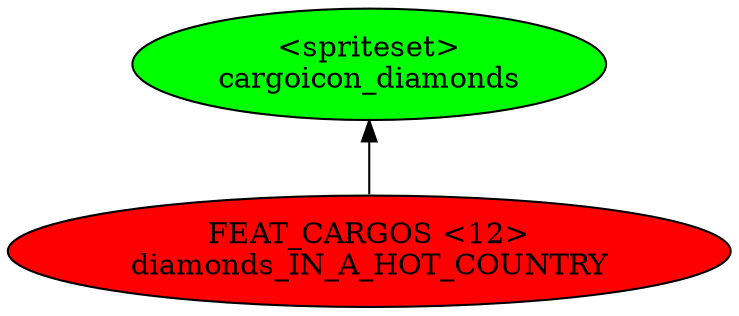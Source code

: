 digraph {
rankdir="BT"
cargoicon_diamonds [fillcolor=green style="filled" label="<spriteset>\ncargoicon_diamonds"]
diamonds_IN_A_HOT_COUNTRY [fillcolor=red style="filled" label="FEAT_CARGOS <12>\ndiamonds_IN_A_HOT_COUNTRY"]
diamonds_IN_A_HOT_COUNTRY->cargoicon_diamonds
}
